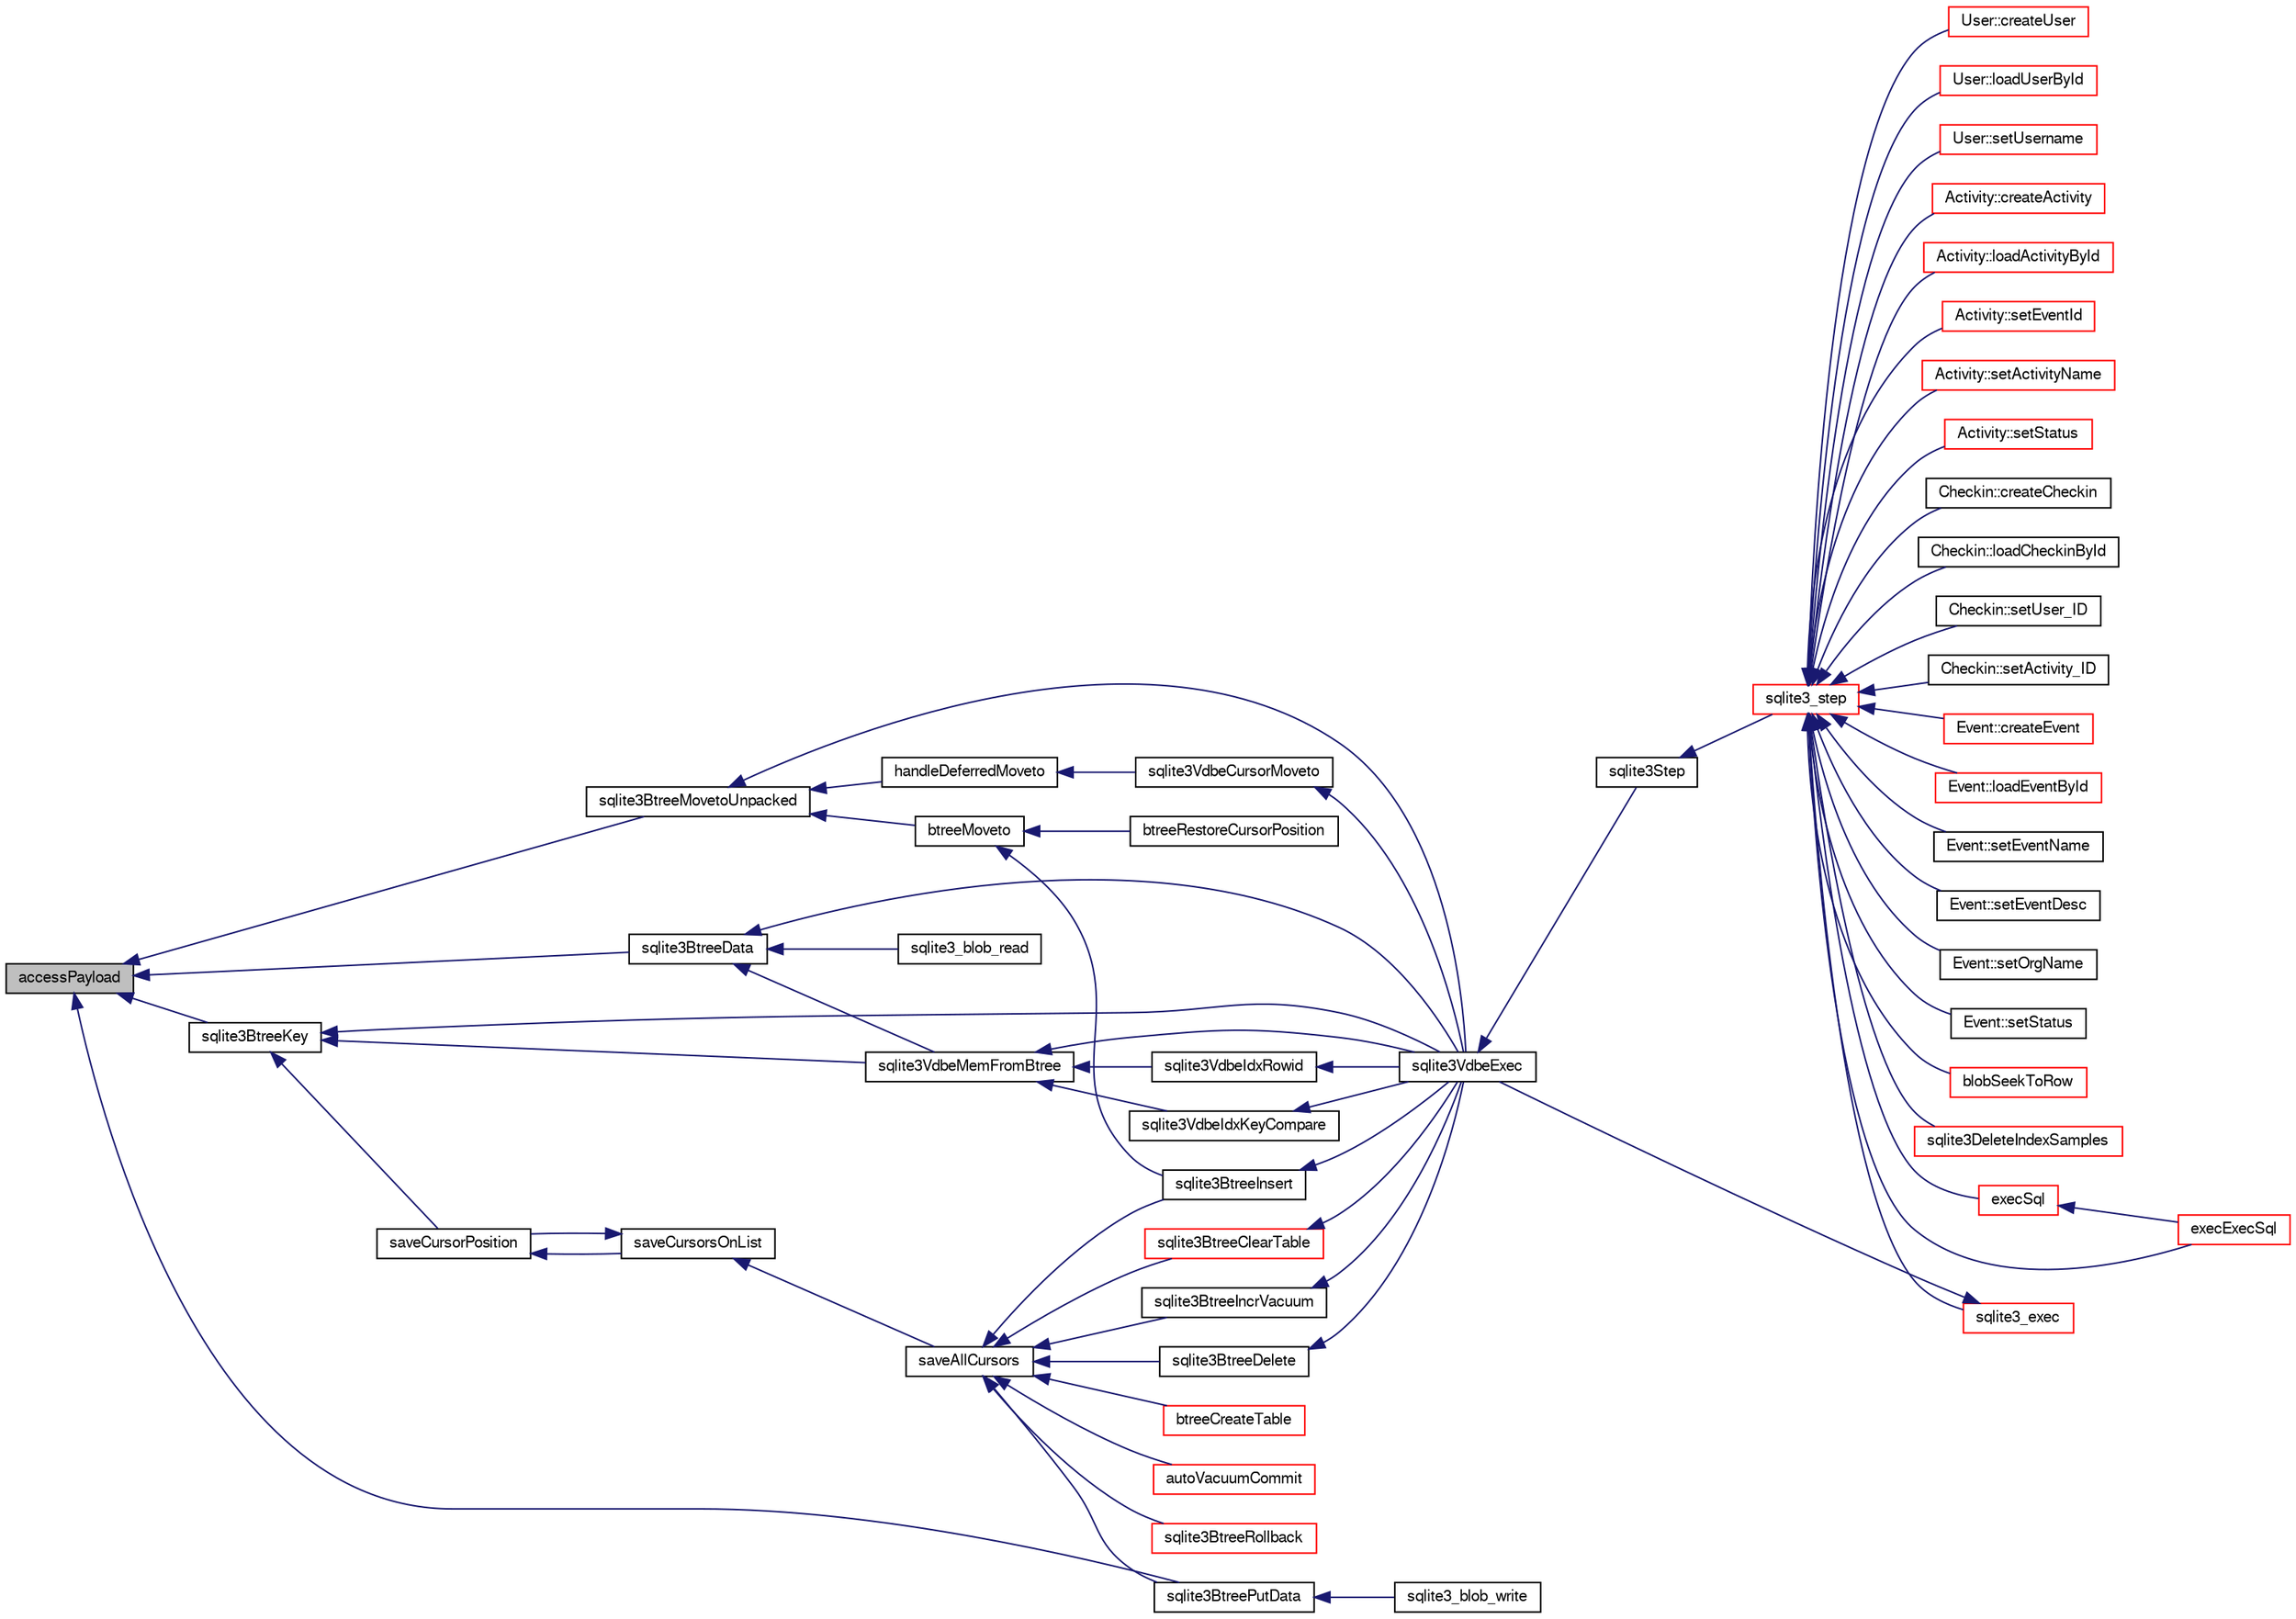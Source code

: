 digraph "accessPayload"
{
  edge [fontname="FreeSans",fontsize="10",labelfontname="FreeSans",labelfontsize="10"];
  node [fontname="FreeSans",fontsize="10",shape=record];
  rankdir="LR";
  Node1583 [label="accessPayload",height=0.2,width=0.4,color="black", fillcolor="grey75", style="filled", fontcolor="black"];
  Node1583 -> Node1584 [dir="back",color="midnightblue",fontsize="10",style="solid",fontname="FreeSans"];
  Node1584 [label="sqlite3BtreeKey",height=0.2,width=0.4,color="black", fillcolor="white", style="filled",URL="$sqlite3_8c.html#ac2d5b22a7aae9c57b8a4ef7be643c1cd"];
  Node1584 -> Node1585 [dir="back",color="midnightblue",fontsize="10",style="solid",fontname="FreeSans"];
  Node1585 [label="saveCursorPosition",height=0.2,width=0.4,color="black", fillcolor="white", style="filled",URL="$sqlite3_8c.html#a1fd19e15f7d2a03087f0c1f287dda917"];
  Node1585 -> Node1586 [dir="back",color="midnightblue",fontsize="10",style="solid",fontname="FreeSans"];
  Node1586 [label="saveCursorsOnList",height=0.2,width=0.4,color="black", fillcolor="white", style="filled",URL="$sqlite3_8c.html#a33cb455c167e82c225c04c6628a486e1"];
  Node1586 -> Node1585 [dir="back",color="midnightblue",fontsize="10",style="solid",fontname="FreeSans"];
  Node1586 -> Node1587 [dir="back",color="midnightblue",fontsize="10",style="solid",fontname="FreeSans"];
  Node1587 [label="saveAllCursors",height=0.2,width=0.4,color="black", fillcolor="white", style="filled",URL="$sqlite3_8c.html#add0c7a5086792caf465148beaadb913d"];
  Node1587 -> Node1588 [dir="back",color="midnightblue",fontsize="10",style="solid",fontname="FreeSans"];
  Node1588 [label="sqlite3BtreeIncrVacuum",height=0.2,width=0.4,color="black", fillcolor="white", style="filled",URL="$sqlite3_8c.html#a0b4c98acfd785fc6d5dc5c3237030318"];
  Node1588 -> Node1589 [dir="back",color="midnightblue",fontsize="10",style="solid",fontname="FreeSans"];
  Node1589 [label="sqlite3VdbeExec",height=0.2,width=0.4,color="black", fillcolor="white", style="filled",URL="$sqlite3_8c.html#a8ce40a614bdc56719c4d642b1e4dfb21"];
  Node1589 -> Node1590 [dir="back",color="midnightblue",fontsize="10",style="solid",fontname="FreeSans"];
  Node1590 [label="sqlite3Step",height=0.2,width=0.4,color="black", fillcolor="white", style="filled",URL="$sqlite3_8c.html#a3f2872e873e2758a4beedad1d5113554"];
  Node1590 -> Node1591 [dir="back",color="midnightblue",fontsize="10",style="solid",fontname="FreeSans"];
  Node1591 [label="sqlite3_step",height=0.2,width=0.4,color="red", fillcolor="white", style="filled",URL="$sqlite3_8h.html#ac1e491ce36b7471eb28387f7d3c74334"];
  Node1591 -> Node1592 [dir="back",color="midnightblue",fontsize="10",style="solid",fontname="FreeSans"];
  Node1592 [label="Activity::createActivity",height=0.2,width=0.4,color="red", fillcolor="white", style="filled",URL="$classActivity.html#a813cc5e52c14ab49b39014c134e3425b"];
  Node1591 -> Node1595 [dir="back",color="midnightblue",fontsize="10",style="solid",fontname="FreeSans"];
  Node1595 [label="Activity::loadActivityById",height=0.2,width=0.4,color="red", fillcolor="white", style="filled",URL="$classActivity.html#abe4ffb4f08a47212ebf9013259d9e7fd"];
  Node1591 -> Node1597 [dir="back",color="midnightblue",fontsize="10",style="solid",fontname="FreeSans"];
  Node1597 [label="Activity::setEventId",height=0.2,width=0.4,color="red", fillcolor="white", style="filled",URL="$classActivity.html#adb1d0fd0d08f473e068f0a4086bfa9ca"];
  Node1591 -> Node1598 [dir="back",color="midnightblue",fontsize="10",style="solid",fontname="FreeSans"];
  Node1598 [label="Activity::setActivityName",height=0.2,width=0.4,color="red", fillcolor="white", style="filled",URL="$classActivity.html#a62dc3737b33915a36086f9dd26d16a81"];
  Node1591 -> Node1599 [dir="back",color="midnightblue",fontsize="10",style="solid",fontname="FreeSans"];
  Node1599 [label="Activity::setStatus",height=0.2,width=0.4,color="red", fillcolor="white", style="filled",URL="$classActivity.html#af618135a7738f4d2a7ee147a8ef912ea"];
  Node1591 -> Node1600 [dir="back",color="midnightblue",fontsize="10",style="solid",fontname="FreeSans"];
  Node1600 [label="Checkin::createCheckin",height=0.2,width=0.4,color="black", fillcolor="white", style="filled",URL="$classCheckin.html#a4e40acdf7fff0e607f6de4f24f3a163c"];
  Node1591 -> Node1601 [dir="back",color="midnightblue",fontsize="10",style="solid",fontname="FreeSans"];
  Node1601 [label="Checkin::loadCheckinById",height=0.2,width=0.4,color="black", fillcolor="white", style="filled",URL="$classCheckin.html#a3461f70ea6c68475225f2a07f78a21e0"];
  Node1591 -> Node1602 [dir="back",color="midnightblue",fontsize="10",style="solid",fontname="FreeSans"];
  Node1602 [label="Checkin::setUser_ID",height=0.2,width=0.4,color="black", fillcolor="white", style="filled",URL="$classCheckin.html#a76ab640f4f912876dbebf183db5359c6"];
  Node1591 -> Node1603 [dir="back",color="midnightblue",fontsize="10",style="solid",fontname="FreeSans"];
  Node1603 [label="Checkin::setActivity_ID",height=0.2,width=0.4,color="black", fillcolor="white", style="filled",URL="$classCheckin.html#ab2ff3ec2604ec73a42af25874a00b232"];
  Node1591 -> Node1604 [dir="back",color="midnightblue",fontsize="10",style="solid",fontname="FreeSans"];
  Node1604 [label="Event::createEvent",height=0.2,width=0.4,color="red", fillcolor="white", style="filled",URL="$classEvent.html#a77adb9f4a46ffb32c2d931f0691f5903"];
  Node1591 -> Node1605 [dir="back",color="midnightblue",fontsize="10",style="solid",fontname="FreeSans"];
  Node1605 [label="Event::loadEventById",height=0.2,width=0.4,color="red", fillcolor="white", style="filled",URL="$classEvent.html#afa66cea33f722dbeecb69cc98fdea055"];
  Node1591 -> Node1606 [dir="back",color="midnightblue",fontsize="10",style="solid",fontname="FreeSans"];
  Node1606 [label="Event::setEventName",height=0.2,width=0.4,color="black", fillcolor="white", style="filled",URL="$classEvent.html#a10596b6ca077df05184e30d62b08729d"];
  Node1591 -> Node1607 [dir="back",color="midnightblue",fontsize="10",style="solid",fontname="FreeSans"];
  Node1607 [label="Event::setEventDesc",height=0.2,width=0.4,color="black", fillcolor="white", style="filled",URL="$classEvent.html#ae36b8377dcae792f1c5c4726024c981b"];
  Node1591 -> Node1608 [dir="back",color="midnightblue",fontsize="10",style="solid",fontname="FreeSans"];
  Node1608 [label="Event::setOrgName",height=0.2,width=0.4,color="black", fillcolor="white", style="filled",URL="$classEvent.html#a19aac0f776bd764563a54977656cf680"];
  Node1591 -> Node1609 [dir="back",color="midnightblue",fontsize="10",style="solid",fontname="FreeSans"];
  Node1609 [label="Event::setStatus",height=0.2,width=0.4,color="black", fillcolor="white", style="filled",URL="$classEvent.html#ab0a6b9285af0f4172eb841e2b80f8972"];
  Node1591 -> Node1610 [dir="back",color="midnightblue",fontsize="10",style="solid",fontname="FreeSans"];
  Node1610 [label="blobSeekToRow",height=0.2,width=0.4,color="red", fillcolor="white", style="filled",URL="$sqlite3_8c.html#afff57e13332b98c8a44a7cebe38962ab"];
  Node1591 -> Node1613 [dir="back",color="midnightblue",fontsize="10",style="solid",fontname="FreeSans"];
  Node1613 [label="sqlite3DeleteIndexSamples",height=0.2,width=0.4,color="red", fillcolor="white", style="filled",URL="$sqlite3_8c.html#aaeda0302fbf61397ec009f65bed047ef"];
  Node1591 -> Node1782 [dir="back",color="midnightblue",fontsize="10",style="solid",fontname="FreeSans"];
  Node1782 [label="sqlite3_exec",height=0.2,width=0.4,color="red", fillcolor="white", style="filled",URL="$sqlite3_8h.html#a97487ec8150e0bcc8fa392ab8f0e24db"];
  Node1782 -> Node1589 [dir="back",color="midnightblue",fontsize="10",style="solid",fontname="FreeSans"];
  Node1591 -> Node1773 [dir="back",color="midnightblue",fontsize="10",style="solid",fontname="FreeSans"];
  Node1773 [label="execSql",height=0.2,width=0.4,color="red", fillcolor="white", style="filled",URL="$sqlite3_8c.html#a7d16651b98a110662f4c265eff0246cb"];
  Node1773 -> Node1774 [dir="back",color="midnightblue",fontsize="10",style="solid",fontname="FreeSans"];
  Node1774 [label="execExecSql",height=0.2,width=0.4,color="red", fillcolor="white", style="filled",URL="$sqlite3_8c.html#ac1be09a6c047f21133d16378d301e0d4"];
  Node1591 -> Node1774 [dir="back",color="midnightblue",fontsize="10",style="solid",fontname="FreeSans"];
  Node1591 -> Node1776 [dir="back",color="midnightblue",fontsize="10",style="solid",fontname="FreeSans"];
  Node1776 [label="User::createUser",height=0.2,width=0.4,color="red", fillcolor="white", style="filled",URL="$classUser.html#a22ed673939e8cc0a136130b809bba513"];
  Node1591 -> Node1777 [dir="back",color="midnightblue",fontsize="10",style="solid",fontname="FreeSans"];
  Node1777 [label="User::loadUserById",height=0.2,width=0.4,color="red", fillcolor="white", style="filled",URL="$classUser.html#a863377665b7fb83c5547dcf9727f5092"];
  Node1591 -> Node1778 [dir="back",color="midnightblue",fontsize="10",style="solid",fontname="FreeSans"];
  Node1778 [label="User::setUsername",height=0.2,width=0.4,color="red", fillcolor="white", style="filled",URL="$classUser.html#aa0497022a136cb78de785b0a39ae60b1"];
  Node1587 -> Node1850 [dir="back",color="midnightblue",fontsize="10",style="solid",fontname="FreeSans"];
  Node1850 [label="autoVacuumCommit",height=0.2,width=0.4,color="red", fillcolor="white", style="filled",URL="$sqlite3_8c.html#a809d22c6311135ae3048adf41febaef0"];
  Node1587 -> Node1854 [dir="back",color="midnightblue",fontsize="10",style="solid",fontname="FreeSans"];
  Node1854 [label="sqlite3BtreeRollback",height=0.2,width=0.4,color="red", fillcolor="white", style="filled",URL="$sqlite3_8c.html#a317473acdafdd688385c8954f09de186"];
  Node1587 -> Node1860 [dir="back",color="midnightblue",fontsize="10",style="solid",fontname="FreeSans"];
  Node1860 [label="sqlite3BtreeInsert",height=0.2,width=0.4,color="black", fillcolor="white", style="filled",URL="$sqlite3_8c.html#aa6c6b68ed28d38984e5fa329794d7f02"];
  Node1860 -> Node1589 [dir="back",color="midnightblue",fontsize="10",style="solid",fontname="FreeSans"];
  Node1587 -> Node1861 [dir="back",color="midnightblue",fontsize="10",style="solid",fontname="FreeSans"];
  Node1861 [label="sqlite3BtreeDelete",height=0.2,width=0.4,color="black", fillcolor="white", style="filled",URL="$sqlite3_8c.html#a65c40cd7ec987dbd25392a180f388fe7"];
  Node1861 -> Node1589 [dir="back",color="midnightblue",fontsize="10",style="solid",fontname="FreeSans"];
  Node1587 -> Node1862 [dir="back",color="midnightblue",fontsize="10",style="solid",fontname="FreeSans"];
  Node1862 [label="btreeCreateTable",height=0.2,width=0.4,color="red", fillcolor="white", style="filled",URL="$sqlite3_8c.html#a48e09eaac366a6b585edd02553872954"];
  Node1587 -> Node1864 [dir="back",color="midnightblue",fontsize="10",style="solid",fontname="FreeSans"];
  Node1864 [label="sqlite3BtreeClearTable",height=0.2,width=0.4,color="red", fillcolor="white", style="filled",URL="$sqlite3_8c.html#ac2fcbee7dcc155d776ecf9d5151f3872"];
  Node1864 -> Node1589 [dir="back",color="midnightblue",fontsize="10",style="solid",fontname="FreeSans"];
  Node1587 -> Node1868 [dir="back",color="midnightblue",fontsize="10",style="solid",fontname="FreeSans"];
  Node1868 [label="sqlite3BtreePutData",height=0.2,width=0.4,color="black", fillcolor="white", style="filled",URL="$sqlite3_8c.html#a3de4f8662e8ea70d283bd57db1152a4c"];
  Node1868 -> Node1815 [dir="back",color="midnightblue",fontsize="10",style="solid",fontname="FreeSans"];
  Node1815 [label="sqlite3_blob_write",height=0.2,width=0.4,color="black", fillcolor="white", style="filled",URL="$sqlite3_8h.html#a0dd24c2ce4bfd36279ed96e8266b1d87"];
  Node1584 -> Node1869 [dir="back",color="midnightblue",fontsize="10",style="solid",fontname="FreeSans"];
  Node1869 [label="sqlite3VdbeMemFromBtree",height=0.2,width=0.4,color="black", fillcolor="white", style="filled",URL="$sqlite3_8c.html#a2f4630d8648b1bf4ffcda8c6813518d2"];
  Node1869 -> Node1870 [dir="back",color="midnightblue",fontsize="10",style="solid",fontname="FreeSans"];
  Node1870 [label="sqlite3VdbeIdxRowid",height=0.2,width=0.4,color="black", fillcolor="white", style="filled",URL="$sqlite3_8c.html#a1a759afe6bc723418d03214c07ba410f"];
  Node1870 -> Node1589 [dir="back",color="midnightblue",fontsize="10",style="solid",fontname="FreeSans"];
  Node1869 -> Node1871 [dir="back",color="midnightblue",fontsize="10",style="solid",fontname="FreeSans"];
  Node1871 [label="sqlite3VdbeIdxKeyCompare",height=0.2,width=0.4,color="black", fillcolor="white", style="filled",URL="$sqlite3_8c.html#a633ec6b384086f70ef61b64a5269afc9"];
  Node1871 -> Node1589 [dir="back",color="midnightblue",fontsize="10",style="solid",fontname="FreeSans"];
  Node1869 -> Node1589 [dir="back",color="midnightblue",fontsize="10",style="solid",fontname="FreeSans"];
  Node1584 -> Node1589 [dir="back",color="midnightblue",fontsize="10",style="solid",fontname="FreeSans"];
  Node1583 -> Node1872 [dir="back",color="midnightblue",fontsize="10",style="solid",fontname="FreeSans"];
  Node1872 [label="sqlite3BtreeData",height=0.2,width=0.4,color="black", fillcolor="white", style="filled",URL="$sqlite3_8c.html#a1790f0a3e62aea4361ab60996272a78c"];
  Node1872 -> Node1869 [dir="back",color="midnightblue",fontsize="10",style="solid",fontname="FreeSans"];
  Node1872 -> Node1589 [dir="back",color="midnightblue",fontsize="10",style="solid",fontname="FreeSans"];
  Node1872 -> Node1814 [dir="back",color="midnightblue",fontsize="10",style="solid",fontname="FreeSans"];
  Node1814 [label="sqlite3_blob_read",height=0.2,width=0.4,color="black", fillcolor="white", style="filled",URL="$sqlite3_8h.html#ae63f397da378931a64a597069ce3532a"];
  Node1583 -> Node1873 [dir="back",color="midnightblue",fontsize="10",style="solid",fontname="FreeSans"];
  Node1873 [label="sqlite3BtreeMovetoUnpacked",height=0.2,width=0.4,color="black", fillcolor="white", style="filled",URL="$sqlite3_8c.html#a6d0b5aed55d5e85a0a6bfcae169fe579"];
  Node1873 -> Node1874 [dir="back",color="midnightblue",fontsize="10",style="solid",fontname="FreeSans"];
  Node1874 [label="btreeMoveto",height=0.2,width=0.4,color="black", fillcolor="white", style="filled",URL="$sqlite3_8c.html#a13481d732f5bb516f599d16a428034c4"];
  Node1874 -> Node1875 [dir="back",color="midnightblue",fontsize="10",style="solid",fontname="FreeSans"];
  Node1875 [label="btreeRestoreCursorPosition",height=0.2,width=0.4,color="black", fillcolor="white", style="filled",URL="$sqlite3_8c.html#ac3fe093bc4fe5a20ac5d5cabf99e119a"];
  Node1874 -> Node1860 [dir="back",color="midnightblue",fontsize="10",style="solid",fontname="FreeSans"];
  Node1873 -> Node1876 [dir="back",color="midnightblue",fontsize="10",style="solid",fontname="FreeSans"];
  Node1876 [label="handleDeferredMoveto",height=0.2,width=0.4,color="black", fillcolor="white", style="filled",URL="$sqlite3_8c.html#a30223c4bd215cdaa5f3bc6cbe6773577"];
  Node1876 -> Node1877 [dir="back",color="midnightblue",fontsize="10",style="solid",fontname="FreeSans"];
  Node1877 [label="sqlite3VdbeCursorMoveto",height=0.2,width=0.4,color="black", fillcolor="white", style="filled",URL="$sqlite3_8c.html#abee4b21fc4d7c45b2a477599de6a97e5"];
  Node1877 -> Node1589 [dir="back",color="midnightblue",fontsize="10",style="solid",fontname="FreeSans"];
  Node1873 -> Node1589 [dir="back",color="midnightblue",fontsize="10",style="solid",fontname="FreeSans"];
  Node1583 -> Node1868 [dir="back",color="midnightblue",fontsize="10",style="solid",fontname="FreeSans"];
}
